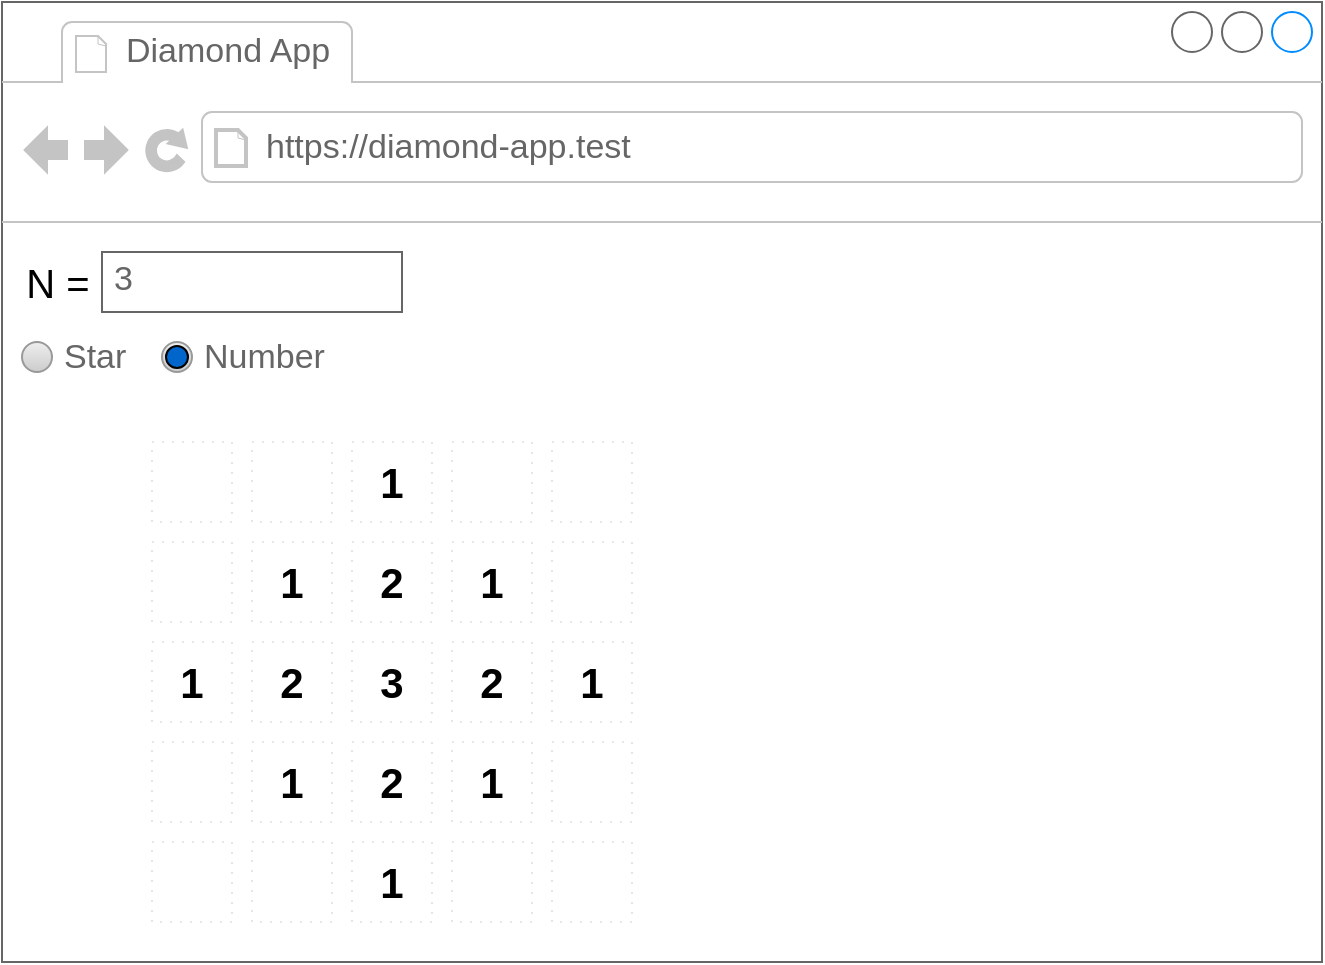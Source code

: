 <mxfile>
    <diagram id="KepxmrDaXjgCn9gpi1Mp" name="number">
        <mxGraphModel dx="767" dy="483" grid="1" gridSize="10" guides="1" tooltips="1" connect="1" arrows="1" fold="1" page="1" pageScale="1" pageWidth="850" pageHeight="1100" math="0" shadow="0">
            <root>
                <mxCell id="0"/>
                <mxCell id="1" parent="0"/>
                <mxCell id="4" value="" style="strokeWidth=1;shadow=0;dashed=0;align=center;html=1;shape=mxgraph.mockup.containers.browserWindow;rSize=0;strokeColor=#666666;strokeColor2=#008cff;strokeColor3=#c4c4c4;mainText=,;recursiveResize=0;" parent="1" vertex="1">
                    <mxGeometry x="120" y="120" width="660" height="480" as="geometry"/>
                </mxCell>
                <mxCell id="5" value="Diamond App" style="strokeWidth=1;shadow=0;dashed=0;align=center;html=1;shape=mxgraph.mockup.containers.anchor;fontSize=17;fontColor=#666666;align=left;" parent="4" vertex="1">
                    <mxGeometry x="60" y="12" width="110" height="26" as="geometry"/>
                </mxCell>
                <mxCell id="6" value="https://diamond-app.test" style="strokeWidth=1;shadow=0;dashed=0;align=center;html=1;shape=mxgraph.mockup.containers.anchor;rSize=0;fontSize=17;fontColor=#666666;align=left;" parent="4" vertex="1">
                    <mxGeometry x="130" y="60" width="250" height="26" as="geometry"/>
                </mxCell>
                <mxCell id="7" value="3" style="strokeWidth=1;shadow=0;dashed=0;align=center;html=1;shape=mxgraph.mockup.text.textBox;fontColor=#666666;align=left;fontSize=17;spacingLeft=4;spacingTop=-3;strokeColor=#666666;mainText=" parent="4" vertex="1">
                    <mxGeometry x="50" y="125" width="150" height="30" as="geometry"/>
                </mxCell>
                <mxCell id="8" value="Star" style="shape=ellipse;fillColor=#eeeeee;strokeColor=#999999;gradientColor=#cccccc;html=1;align=left;spacingLeft=4;fontSize=17;fontColor=#666666;labelPosition=right;shadow=0;" parent="4" vertex="1">
                    <mxGeometry x="10" y="170" width="15" height="15" as="geometry"/>
                </mxCell>
                <mxCell id="9" value="N =" style="text;html=1;strokeColor=none;fillColor=none;align=center;verticalAlign=middle;whiteSpace=wrap;rounded=0;fontSize=20;" parent="4" vertex="1">
                    <mxGeometry x="7.5" y="130" width="40" height="20" as="geometry"/>
                </mxCell>
                <mxCell id="11" value="Number" style="shape=ellipse;fillColor=#eeeeee;strokeColor=#999999;gradientColor=#cccccc;html=1;align=left;spacingLeft=4;fontSize=17;fontColor=#666666;labelPosition=right;shadow=0;" parent="4" vertex="1">
                    <mxGeometry x="80" y="170" width="15" height="15" as="geometry"/>
                </mxCell>
                <mxCell id="85" value="" style="group" vertex="1" connectable="0" parent="4">
                    <mxGeometry x="25" y="220" width="340" height="240" as="geometry"/>
                </mxCell>
                <mxCell id="52" value="" style="group;fontSize=21;fontStyle=1" vertex="1" connectable="0" parent="85">
                    <mxGeometry width="340" height="40" as="geometry"/>
                </mxCell>
                <mxCell id="46" value="" style="whiteSpace=wrap;html=1;aspect=fixed;fontSize=21;fontStyle=1;dashed=1;dashPattern=1 4;strokeColor=#E6E6E6;" vertex="1" parent="52">
                    <mxGeometry x="50" width="40" height="40" as="geometry"/>
                </mxCell>
                <mxCell id="47" value="" style="whiteSpace=wrap;html=1;aspect=fixed;fontSize=21;fontStyle=1;dashed=1;dashPattern=1 4;strokeColor=#E6E6E6;" vertex="1" parent="52">
                    <mxGeometry x="100" width="40" height="40" as="geometry"/>
                </mxCell>
                <mxCell id="48" value="1" style="whiteSpace=wrap;html=1;aspect=fixed;fontSize=21;fontStyle=1;dashed=1;dashPattern=1 4;strokeColor=#E6E6E6;" vertex="1" parent="52">
                    <mxGeometry x="150" width="40" height="40" as="geometry"/>
                </mxCell>
                <mxCell id="49" value="" style="whiteSpace=wrap;html=1;aspect=fixed;fontSize=21;fontStyle=1;dashed=1;dashPattern=1 4;strokeColor=#E6E6E6;" vertex="1" parent="52">
                    <mxGeometry x="200" width="40" height="40" as="geometry"/>
                </mxCell>
                <mxCell id="50" value="" style="whiteSpace=wrap;html=1;aspect=fixed;fontSize=21;fontStyle=1;dashed=1;dashPattern=1 4;strokeColor=#E6E6E6;" vertex="1" parent="52">
                    <mxGeometry x="250" width="40" height="40" as="geometry"/>
                </mxCell>
                <mxCell id="53" value="" style="group;fontSize=21;fontStyle=1" vertex="1" connectable="0" parent="85">
                    <mxGeometry y="50" width="340" height="40" as="geometry"/>
                </mxCell>
                <mxCell id="55" value="" style="whiteSpace=wrap;html=1;aspect=fixed;fontSize=21;fontStyle=1;dashed=1;dashPattern=1 4;strokeColor=#E6E6E6;" vertex="1" parent="53">
                    <mxGeometry x="50" width="40" height="40" as="geometry"/>
                </mxCell>
                <mxCell id="56" value="1" style="whiteSpace=wrap;html=1;aspect=fixed;fontSize=21;fontStyle=1;dashed=1;dashPattern=1 4;strokeColor=#E6E6E6;" vertex="1" parent="53">
                    <mxGeometry x="100" width="40" height="40" as="geometry"/>
                </mxCell>
                <mxCell id="57" value="2" style="whiteSpace=wrap;html=1;aspect=fixed;fontSize=21;fontStyle=1;dashed=1;dashPattern=1 4;strokeColor=#E6E6E6;" vertex="1" parent="53">
                    <mxGeometry x="150" width="40" height="40" as="geometry"/>
                </mxCell>
                <mxCell id="58" value="1" style="whiteSpace=wrap;html=1;aspect=fixed;fontSize=21;fontStyle=1;dashed=1;dashPattern=1 4;strokeColor=#E6E6E6;" vertex="1" parent="53">
                    <mxGeometry x="200" width="40" height="40" as="geometry"/>
                </mxCell>
                <mxCell id="59" value="" style="whiteSpace=wrap;html=1;aspect=fixed;fontSize=21;fontStyle=1;dashed=1;dashPattern=1 4;strokeColor=#E6E6E6;" vertex="1" parent="53">
                    <mxGeometry x="250" width="40" height="40" as="geometry"/>
                </mxCell>
                <mxCell id="61" value="" style="group;fontSize=21;fontStyle=1" vertex="1" connectable="0" parent="85">
                    <mxGeometry y="100" width="340" height="40" as="geometry"/>
                </mxCell>
                <mxCell id="63" value="1" style="whiteSpace=wrap;html=1;aspect=fixed;fontSize=21;fontStyle=1;dashed=1;dashPattern=1 4;strokeColor=#E6E6E6;" vertex="1" parent="61">
                    <mxGeometry x="50" width="40" height="40" as="geometry"/>
                </mxCell>
                <mxCell id="64" value="2" style="whiteSpace=wrap;html=1;aspect=fixed;fontSize=21;fontStyle=1;dashed=1;dashPattern=1 4;strokeColor=#E6E6E6;" vertex="1" parent="61">
                    <mxGeometry x="100" width="40" height="40" as="geometry"/>
                </mxCell>
                <mxCell id="65" value="3" style="whiteSpace=wrap;html=1;aspect=fixed;fontSize=21;fontStyle=1;dashed=1;dashPattern=1 4;strokeColor=#E6E6E6;" vertex="1" parent="61">
                    <mxGeometry x="150" width="40" height="40" as="geometry"/>
                </mxCell>
                <mxCell id="66" value="2" style="whiteSpace=wrap;html=1;aspect=fixed;fontSize=21;fontStyle=1;dashed=1;dashPattern=1 4;strokeColor=#E6E6E6;" vertex="1" parent="61">
                    <mxGeometry x="200" width="40" height="40" as="geometry"/>
                </mxCell>
                <mxCell id="67" value="1" style="whiteSpace=wrap;html=1;aspect=fixed;fontSize=21;fontStyle=1;dashed=1;dashPattern=1 4;strokeColor=#E6E6E6;" vertex="1" parent="61">
                    <mxGeometry x="250" width="40" height="40" as="geometry"/>
                </mxCell>
                <mxCell id="69" value="" style="group;fontSize=21;fontStyle=1" vertex="1" connectable="0" parent="85">
                    <mxGeometry y="150" width="340" height="40" as="geometry"/>
                </mxCell>
                <mxCell id="71" value="" style="whiteSpace=wrap;html=1;aspect=fixed;fontSize=21;fontStyle=1;dashed=1;dashPattern=1 4;strokeColor=#E6E6E6;" vertex="1" parent="69">
                    <mxGeometry x="50" width="40" height="40" as="geometry"/>
                </mxCell>
                <mxCell id="72" value="1" style="whiteSpace=wrap;html=1;aspect=fixed;fontSize=21;fontStyle=1;dashed=1;dashPattern=1 4;strokeColor=#E6E6E6;" vertex="1" parent="69">
                    <mxGeometry x="100" width="40" height="40" as="geometry"/>
                </mxCell>
                <mxCell id="73" value="2" style="whiteSpace=wrap;html=1;aspect=fixed;fontSize=21;fontStyle=1;dashed=1;dashPattern=1 4;strokeColor=#E6E6E6;" vertex="1" parent="69">
                    <mxGeometry x="150" width="40" height="40" as="geometry"/>
                </mxCell>
                <mxCell id="74" value="1" style="whiteSpace=wrap;html=1;aspect=fixed;fontSize=21;fontStyle=1;dashed=1;dashPattern=1 4;strokeColor=#E6E6E6;" vertex="1" parent="69">
                    <mxGeometry x="200" width="40" height="40" as="geometry"/>
                </mxCell>
                <mxCell id="75" value="" style="whiteSpace=wrap;html=1;aspect=fixed;fontSize=21;fontStyle=1;dashed=1;dashPattern=1 4;strokeColor=#E6E6E6;" vertex="1" parent="69">
                    <mxGeometry x="250" width="40" height="40" as="geometry"/>
                </mxCell>
                <mxCell id="77" value="" style="group;fontSize=21;fontStyle=1" vertex="1" connectable="0" parent="85">
                    <mxGeometry y="200" width="340" height="40" as="geometry"/>
                </mxCell>
                <mxCell id="79" value="" style="whiteSpace=wrap;html=1;aspect=fixed;fontSize=21;fontStyle=1;dashed=1;dashPattern=1 4;strokeColor=#E6E6E6;" vertex="1" parent="77">
                    <mxGeometry x="50" width="40" height="40" as="geometry"/>
                </mxCell>
                <mxCell id="80" value="" style="whiteSpace=wrap;html=1;aspect=fixed;fontSize=21;fontStyle=1;dashed=1;dashPattern=1 4;strokeColor=#E6E6E6;" vertex="1" parent="77">
                    <mxGeometry x="100" width="40" height="40" as="geometry"/>
                </mxCell>
                <mxCell id="81" value="1" style="whiteSpace=wrap;html=1;aspect=fixed;fontSize=21;fontStyle=1;dashed=1;dashPattern=1 4;strokeColor=#E6E6E6;" vertex="1" parent="77">
                    <mxGeometry x="150" width="40" height="40" as="geometry"/>
                </mxCell>
                <mxCell id="82" value="" style="whiteSpace=wrap;html=1;aspect=fixed;fontSize=21;fontStyle=1;dashed=1;dashPattern=1 4;strokeColor=#E6E6E6;" vertex="1" parent="77">
                    <mxGeometry x="200" width="40" height="40" as="geometry"/>
                </mxCell>
                <mxCell id="83" value="" style="whiteSpace=wrap;html=1;aspect=fixed;fontSize=21;fontStyle=1;dashed=1;dashPattern=1 4;strokeColor=#E6E6E6;" vertex="1" parent="77">
                    <mxGeometry x="250" width="40" height="40" as="geometry"/>
                </mxCell>
                <mxCell id="16" value="" style="ellipse;whiteSpace=wrap;html=1;aspect=fixed;sketch=0;fontSize=20;fillColor=#0066CC;gradientColor=#0066CC;" parent="1" vertex="1">
                    <mxGeometry x="202" y="292" width="11" height="11" as="geometry"/>
                </mxCell>
            </root>
        </mxGraphModel>
    </diagram>
    <diagram name="star" id="Xsuz5A8EMSlU6AlyNCSL">
        <mxGraphModel dx="920" dy="579" grid="1" gridSize="10" guides="1" tooltips="1" connect="1" arrows="1" fold="1" page="1" pageScale="1" pageWidth="850" pageHeight="1100" math="0" shadow="0">
            <root>
                <mxCell id="04rQqUqYzD4PEe87jYt6-0"/>
                <mxCell id="04rQqUqYzD4PEe87jYt6-1" parent="04rQqUqYzD4PEe87jYt6-0"/>
                <mxCell id="04rQqUqYzD4PEe87jYt6-2" value="" style="strokeWidth=1;shadow=0;dashed=0;align=center;html=1;shape=mxgraph.mockup.containers.browserWindow;rSize=0;strokeColor=#666666;strokeColor2=#008cff;strokeColor3=#c4c4c4;mainText=,;recursiveResize=0;" vertex="1" parent="04rQqUqYzD4PEe87jYt6-1">
                    <mxGeometry x="120" y="120" width="660" height="480" as="geometry"/>
                </mxCell>
                <mxCell id="04rQqUqYzD4PEe87jYt6-3" value="Diamond App" style="strokeWidth=1;shadow=0;dashed=0;align=center;html=1;shape=mxgraph.mockup.containers.anchor;fontSize=17;fontColor=#666666;align=left;" vertex="1" parent="04rQqUqYzD4PEe87jYt6-2">
                    <mxGeometry x="60" y="12" width="110" height="26" as="geometry"/>
                </mxCell>
                <mxCell id="04rQqUqYzD4PEe87jYt6-4" value="https://diamond-app.test" style="strokeWidth=1;shadow=0;dashed=0;align=center;html=1;shape=mxgraph.mockup.containers.anchor;rSize=0;fontSize=17;fontColor=#666666;align=left;" vertex="1" parent="04rQqUqYzD4PEe87jYt6-2">
                    <mxGeometry x="130" y="60" width="250" height="26" as="geometry"/>
                </mxCell>
                <mxCell id="04rQqUqYzD4PEe87jYt6-5" value="3" style="strokeWidth=1;shadow=0;dashed=0;align=center;html=1;shape=mxgraph.mockup.text.textBox;fontColor=#666666;align=left;fontSize=17;spacingLeft=4;spacingTop=-3;strokeColor=#666666;mainText=" vertex="1" parent="04rQqUqYzD4PEe87jYt6-2">
                    <mxGeometry x="50" y="125" width="150" height="30" as="geometry"/>
                </mxCell>
                <mxCell id="04rQqUqYzD4PEe87jYt6-6" value="Star" style="shape=ellipse;fillColor=#eeeeee;strokeColor=#999999;gradientColor=#cccccc;html=1;align=left;spacingLeft=4;fontSize=17;fontColor=#666666;labelPosition=right;shadow=0;" vertex="1" parent="04rQqUqYzD4PEe87jYt6-2">
                    <mxGeometry x="10" y="170" width="15" height="15" as="geometry"/>
                </mxCell>
                <mxCell id="04rQqUqYzD4PEe87jYt6-7" value="N =" style="text;html=1;strokeColor=none;fillColor=none;align=center;verticalAlign=middle;whiteSpace=wrap;rounded=0;fontSize=20;" vertex="1" parent="04rQqUqYzD4PEe87jYt6-2">
                    <mxGeometry x="7.5" y="130" width="40" height="20" as="geometry"/>
                </mxCell>
                <mxCell id="04rQqUqYzD4PEe87jYt6-8" value="Number" style="shape=ellipse;fillColor=#eeeeee;strokeColor=#999999;gradientColor=#cccccc;html=1;align=left;spacingLeft=4;fontSize=17;fontColor=#666666;labelPosition=right;shadow=0;" vertex="1" parent="04rQqUqYzD4PEe87jYt6-2">
                    <mxGeometry x="80" y="170" width="15" height="15" as="geometry"/>
                </mxCell>
                <mxCell id="04rQqUqYzD4PEe87jYt6-9" value="" style="group" vertex="1" connectable="0" parent="04rQqUqYzD4PEe87jYt6-2">
                    <mxGeometry x="25" y="220" width="340" height="240" as="geometry"/>
                </mxCell>
                <mxCell id="04rQqUqYzD4PEe87jYt6-10" value="" style="group;fontSize=21;fontStyle=1" vertex="1" connectable="0" parent="04rQqUqYzD4PEe87jYt6-9">
                    <mxGeometry width="340" height="40" as="geometry"/>
                </mxCell>
                <mxCell id="04rQqUqYzD4PEe87jYt6-11" value="" style="whiteSpace=wrap;html=1;aspect=fixed;fontSize=21;fontStyle=1;dashed=1;dashPattern=1 4;strokeColor=#E6E6E6;" vertex="1" parent="04rQqUqYzD4PEe87jYt6-10">
                    <mxGeometry x="50" width="40" height="40" as="geometry"/>
                </mxCell>
                <mxCell id="04rQqUqYzD4PEe87jYt6-12" value="" style="whiteSpace=wrap;html=1;aspect=fixed;fontSize=21;fontStyle=1;dashed=1;dashPattern=1 4;strokeColor=#E6E6E6;" vertex="1" parent="04rQqUqYzD4PEe87jYt6-10">
                    <mxGeometry x="100" width="40" height="40" as="geometry"/>
                </mxCell>
                <mxCell id="04rQqUqYzD4PEe87jYt6-13" value="X" style="whiteSpace=wrap;html=1;aspect=fixed;fontSize=21;fontStyle=1;dashed=1;dashPattern=1 4;strokeColor=#E6E6E6;" vertex="1" parent="04rQqUqYzD4PEe87jYt6-10">
                    <mxGeometry x="150" width="40" height="40" as="geometry"/>
                </mxCell>
                <mxCell id="04rQqUqYzD4PEe87jYt6-14" value="" style="whiteSpace=wrap;html=1;aspect=fixed;fontSize=21;fontStyle=1;dashed=1;dashPattern=1 4;strokeColor=#E6E6E6;" vertex="1" parent="04rQqUqYzD4PEe87jYt6-10">
                    <mxGeometry x="200" width="40" height="40" as="geometry"/>
                </mxCell>
                <mxCell id="04rQqUqYzD4PEe87jYt6-15" value="" style="whiteSpace=wrap;html=1;aspect=fixed;fontSize=21;fontStyle=1;dashed=1;dashPattern=1 4;strokeColor=#E6E6E6;" vertex="1" parent="04rQqUqYzD4PEe87jYt6-10">
                    <mxGeometry x="250" width="40" height="40" as="geometry"/>
                </mxCell>
                <mxCell id="04rQqUqYzD4PEe87jYt6-16" value="" style="group;fontSize=21;fontStyle=1" vertex="1" connectable="0" parent="04rQqUqYzD4PEe87jYt6-9">
                    <mxGeometry y="50" width="340" height="40" as="geometry"/>
                </mxCell>
                <mxCell id="04rQqUqYzD4PEe87jYt6-17" value="" style="whiteSpace=wrap;html=1;aspect=fixed;fontSize=21;fontStyle=1;dashed=1;dashPattern=1 4;strokeColor=#E6E6E6;" vertex="1" parent="04rQqUqYzD4PEe87jYt6-16">
                    <mxGeometry x="50" width="40" height="40" as="geometry"/>
                </mxCell>
                <mxCell id="04rQqUqYzD4PEe87jYt6-18" value="X" style="whiteSpace=wrap;html=1;aspect=fixed;fontSize=21;fontStyle=1;dashed=1;dashPattern=1 4;strokeColor=#E6E6E6;" vertex="1" parent="04rQqUqYzD4PEe87jYt6-16">
                    <mxGeometry x="100" width="40" height="40" as="geometry"/>
                </mxCell>
                <mxCell id="04rQqUqYzD4PEe87jYt6-19" value="X" style="whiteSpace=wrap;html=1;aspect=fixed;fontSize=21;fontStyle=1;dashed=1;dashPattern=1 4;strokeColor=#E6E6E6;" vertex="1" parent="04rQqUqYzD4PEe87jYt6-16">
                    <mxGeometry x="150" width="40" height="40" as="geometry"/>
                </mxCell>
                <mxCell id="04rQqUqYzD4PEe87jYt6-20" value="X" style="whiteSpace=wrap;html=1;aspect=fixed;fontSize=21;fontStyle=1;dashed=1;dashPattern=1 4;strokeColor=#E6E6E6;" vertex="1" parent="04rQqUqYzD4PEe87jYt6-16">
                    <mxGeometry x="200" width="40" height="40" as="geometry"/>
                </mxCell>
                <mxCell id="04rQqUqYzD4PEe87jYt6-21" value="" style="whiteSpace=wrap;html=1;aspect=fixed;fontSize=21;fontStyle=1;dashed=1;dashPattern=1 4;strokeColor=#E6E6E6;" vertex="1" parent="04rQqUqYzD4PEe87jYt6-16">
                    <mxGeometry x="250" width="40" height="40" as="geometry"/>
                </mxCell>
                <mxCell id="04rQqUqYzD4PEe87jYt6-22" value="" style="group;fontSize=21;fontStyle=1" vertex="1" connectable="0" parent="04rQqUqYzD4PEe87jYt6-9">
                    <mxGeometry y="100" width="340" height="40" as="geometry"/>
                </mxCell>
                <mxCell id="04rQqUqYzD4PEe87jYt6-23" value="X" style="whiteSpace=wrap;html=1;aspect=fixed;fontSize=21;fontStyle=1;dashed=1;dashPattern=1 4;strokeColor=#E6E6E6;" vertex="1" parent="04rQqUqYzD4PEe87jYt6-22">
                    <mxGeometry x="50" width="40" height="40" as="geometry"/>
                </mxCell>
                <mxCell id="04rQqUqYzD4PEe87jYt6-24" value="X" style="whiteSpace=wrap;html=1;aspect=fixed;fontSize=21;fontStyle=1;dashed=1;dashPattern=1 4;strokeColor=#E6E6E6;" vertex="1" parent="04rQqUqYzD4PEe87jYt6-22">
                    <mxGeometry x="100" width="40" height="40" as="geometry"/>
                </mxCell>
                <mxCell id="04rQqUqYzD4PEe87jYt6-25" value="X" style="whiteSpace=wrap;html=1;aspect=fixed;fontSize=21;fontStyle=1;dashed=1;dashPattern=1 4;strokeColor=#E6E6E6;" vertex="1" parent="04rQqUqYzD4PEe87jYt6-22">
                    <mxGeometry x="150" width="40" height="40" as="geometry"/>
                </mxCell>
                <mxCell id="04rQqUqYzD4PEe87jYt6-26" value="X" style="whiteSpace=wrap;html=1;aspect=fixed;fontSize=21;fontStyle=1;dashed=1;dashPattern=1 4;strokeColor=#E6E6E6;" vertex="1" parent="04rQqUqYzD4PEe87jYt6-22">
                    <mxGeometry x="200" width="40" height="40" as="geometry"/>
                </mxCell>
                <mxCell id="04rQqUqYzD4PEe87jYt6-27" value="X" style="whiteSpace=wrap;html=1;aspect=fixed;fontSize=21;fontStyle=1;dashed=1;dashPattern=1 4;strokeColor=#E6E6E6;" vertex="1" parent="04rQqUqYzD4PEe87jYt6-22">
                    <mxGeometry x="250" width="40" height="40" as="geometry"/>
                </mxCell>
                <mxCell id="04rQqUqYzD4PEe87jYt6-28" value="" style="group;fontSize=21;fontStyle=1" vertex="1" connectable="0" parent="04rQqUqYzD4PEe87jYt6-9">
                    <mxGeometry y="150" width="340" height="40" as="geometry"/>
                </mxCell>
                <mxCell id="04rQqUqYzD4PEe87jYt6-29" value="" style="whiteSpace=wrap;html=1;aspect=fixed;fontSize=21;fontStyle=1;dashed=1;dashPattern=1 4;strokeColor=#E6E6E6;" vertex="1" parent="04rQqUqYzD4PEe87jYt6-28">
                    <mxGeometry x="50" width="40" height="40" as="geometry"/>
                </mxCell>
                <mxCell id="04rQqUqYzD4PEe87jYt6-30" value="X" style="whiteSpace=wrap;html=1;aspect=fixed;fontSize=21;fontStyle=1;dashed=1;dashPattern=1 4;strokeColor=#E6E6E6;" vertex="1" parent="04rQqUqYzD4PEe87jYt6-28">
                    <mxGeometry x="100" width="40" height="40" as="geometry"/>
                </mxCell>
                <mxCell id="04rQqUqYzD4PEe87jYt6-31" value="X" style="whiteSpace=wrap;html=1;aspect=fixed;fontSize=21;fontStyle=1;dashed=1;dashPattern=1 4;strokeColor=#E6E6E6;" vertex="1" parent="04rQqUqYzD4PEe87jYt6-28">
                    <mxGeometry x="150" width="40" height="40" as="geometry"/>
                </mxCell>
                <mxCell id="04rQqUqYzD4PEe87jYt6-32" value="X" style="whiteSpace=wrap;html=1;aspect=fixed;fontSize=21;fontStyle=1;dashed=1;dashPattern=1 4;strokeColor=#E6E6E6;" vertex="1" parent="04rQqUqYzD4PEe87jYt6-28">
                    <mxGeometry x="200" width="40" height="40" as="geometry"/>
                </mxCell>
                <mxCell id="04rQqUqYzD4PEe87jYt6-33" value="" style="whiteSpace=wrap;html=1;aspect=fixed;fontSize=21;fontStyle=1;dashed=1;dashPattern=1 4;strokeColor=#E6E6E6;" vertex="1" parent="04rQqUqYzD4PEe87jYt6-28">
                    <mxGeometry x="250" width="40" height="40" as="geometry"/>
                </mxCell>
                <mxCell id="04rQqUqYzD4PEe87jYt6-34" value="" style="group;fontSize=21;fontStyle=1" vertex="1" connectable="0" parent="04rQqUqYzD4PEe87jYt6-9">
                    <mxGeometry y="200" width="340" height="40" as="geometry"/>
                </mxCell>
                <mxCell id="04rQqUqYzD4PEe87jYt6-35" value="" style="whiteSpace=wrap;html=1;aspect=fixed;fontSize=21;fontStyle=1;dashed=1;dashPattern=1 4;strokeColor=#E6E6E6;" vertex="1" parent="04rQqUqYzD4PEe87jYt6-34">
                    <mxGeometry x="50" width="40" height="40" as="geometry"/>
                </mxCell>
                <mxCell id="04rQqUqYzD4PEe87jYt6-36" value="" style="whiteSpace=wrap;html=1;aspect=fixed;fontSize=21;fontStyle=1;dashed=1;dashPattern=1 4;strokeColor=#E6E6E6;" vertex="1" parent="04rQqUqYzD4PEe87jYt6-34">
                    <mxGeometry x="100" width="40" height="40" as="geometry"/>
                </mxCell>
                <mxCell id="04rQqUqYzD4PEe87jYt6-37" value="X" style="whiteSpace=wrap;html=1;aspect=fixed;fontSize=21;fontStyle=1;dashed=1;dashPattern=1 4;strokeColor=#E6E6E6;" vertex="1" parent="04rQqUqYzD4PEe87jYt6-34">
                    <mxGeometry x="150" width="40" height="40" as="geometry"/>
                </mxCell>
                <mxCell id="04rQqUqYzD4PEe87jYt6-38" value="" style="whiteSpace=wrap;html=1;aspect=fixed;fontSize=21;fontStyle=1;dashed=1;dashPattern=1 4;strokeColor=#E6E6E6;" vertex="1" parent="04rQqUqYzD4PEe87jYt6-34">
                    <mxGeometry x="200" width="40" height="40" as="geometry"/>
                </mxCell>
                <mxCell id="04rQqUqYzD4PEe87jYt6-39" value="" style="whiteSpace=wrap;html=1;aspect=fixed;fontSize=21;fontStyle=1;dashed=1;dashPattern=1 4;strokeColor=#E6E6E6;" vertex="1" parent="04rQqUqYzD4PEe87jYt6-34">
                    <mxGeometry x="250" width="40" height="40" as="geometry"/>
                </mxCell>
                <mxCell id="04rQqUqYzD4PEe87jYt6-40" value="" style="ellipse;whiteSpace=wrap;html=1;aspect=fixed;sketch=0;fontSize=20;fillColor=#0066CC;gradientColor=#0066CC;" vertex="1" parent="04rQqUqYzD4PEe87jYt6-1">
                    <mxGeometry x="132" y="292" width="11" height="11" as="geometry"/>
                </mxCell>
            </root>
        </mxGraphModel>
    </diagram>
</mxfile>